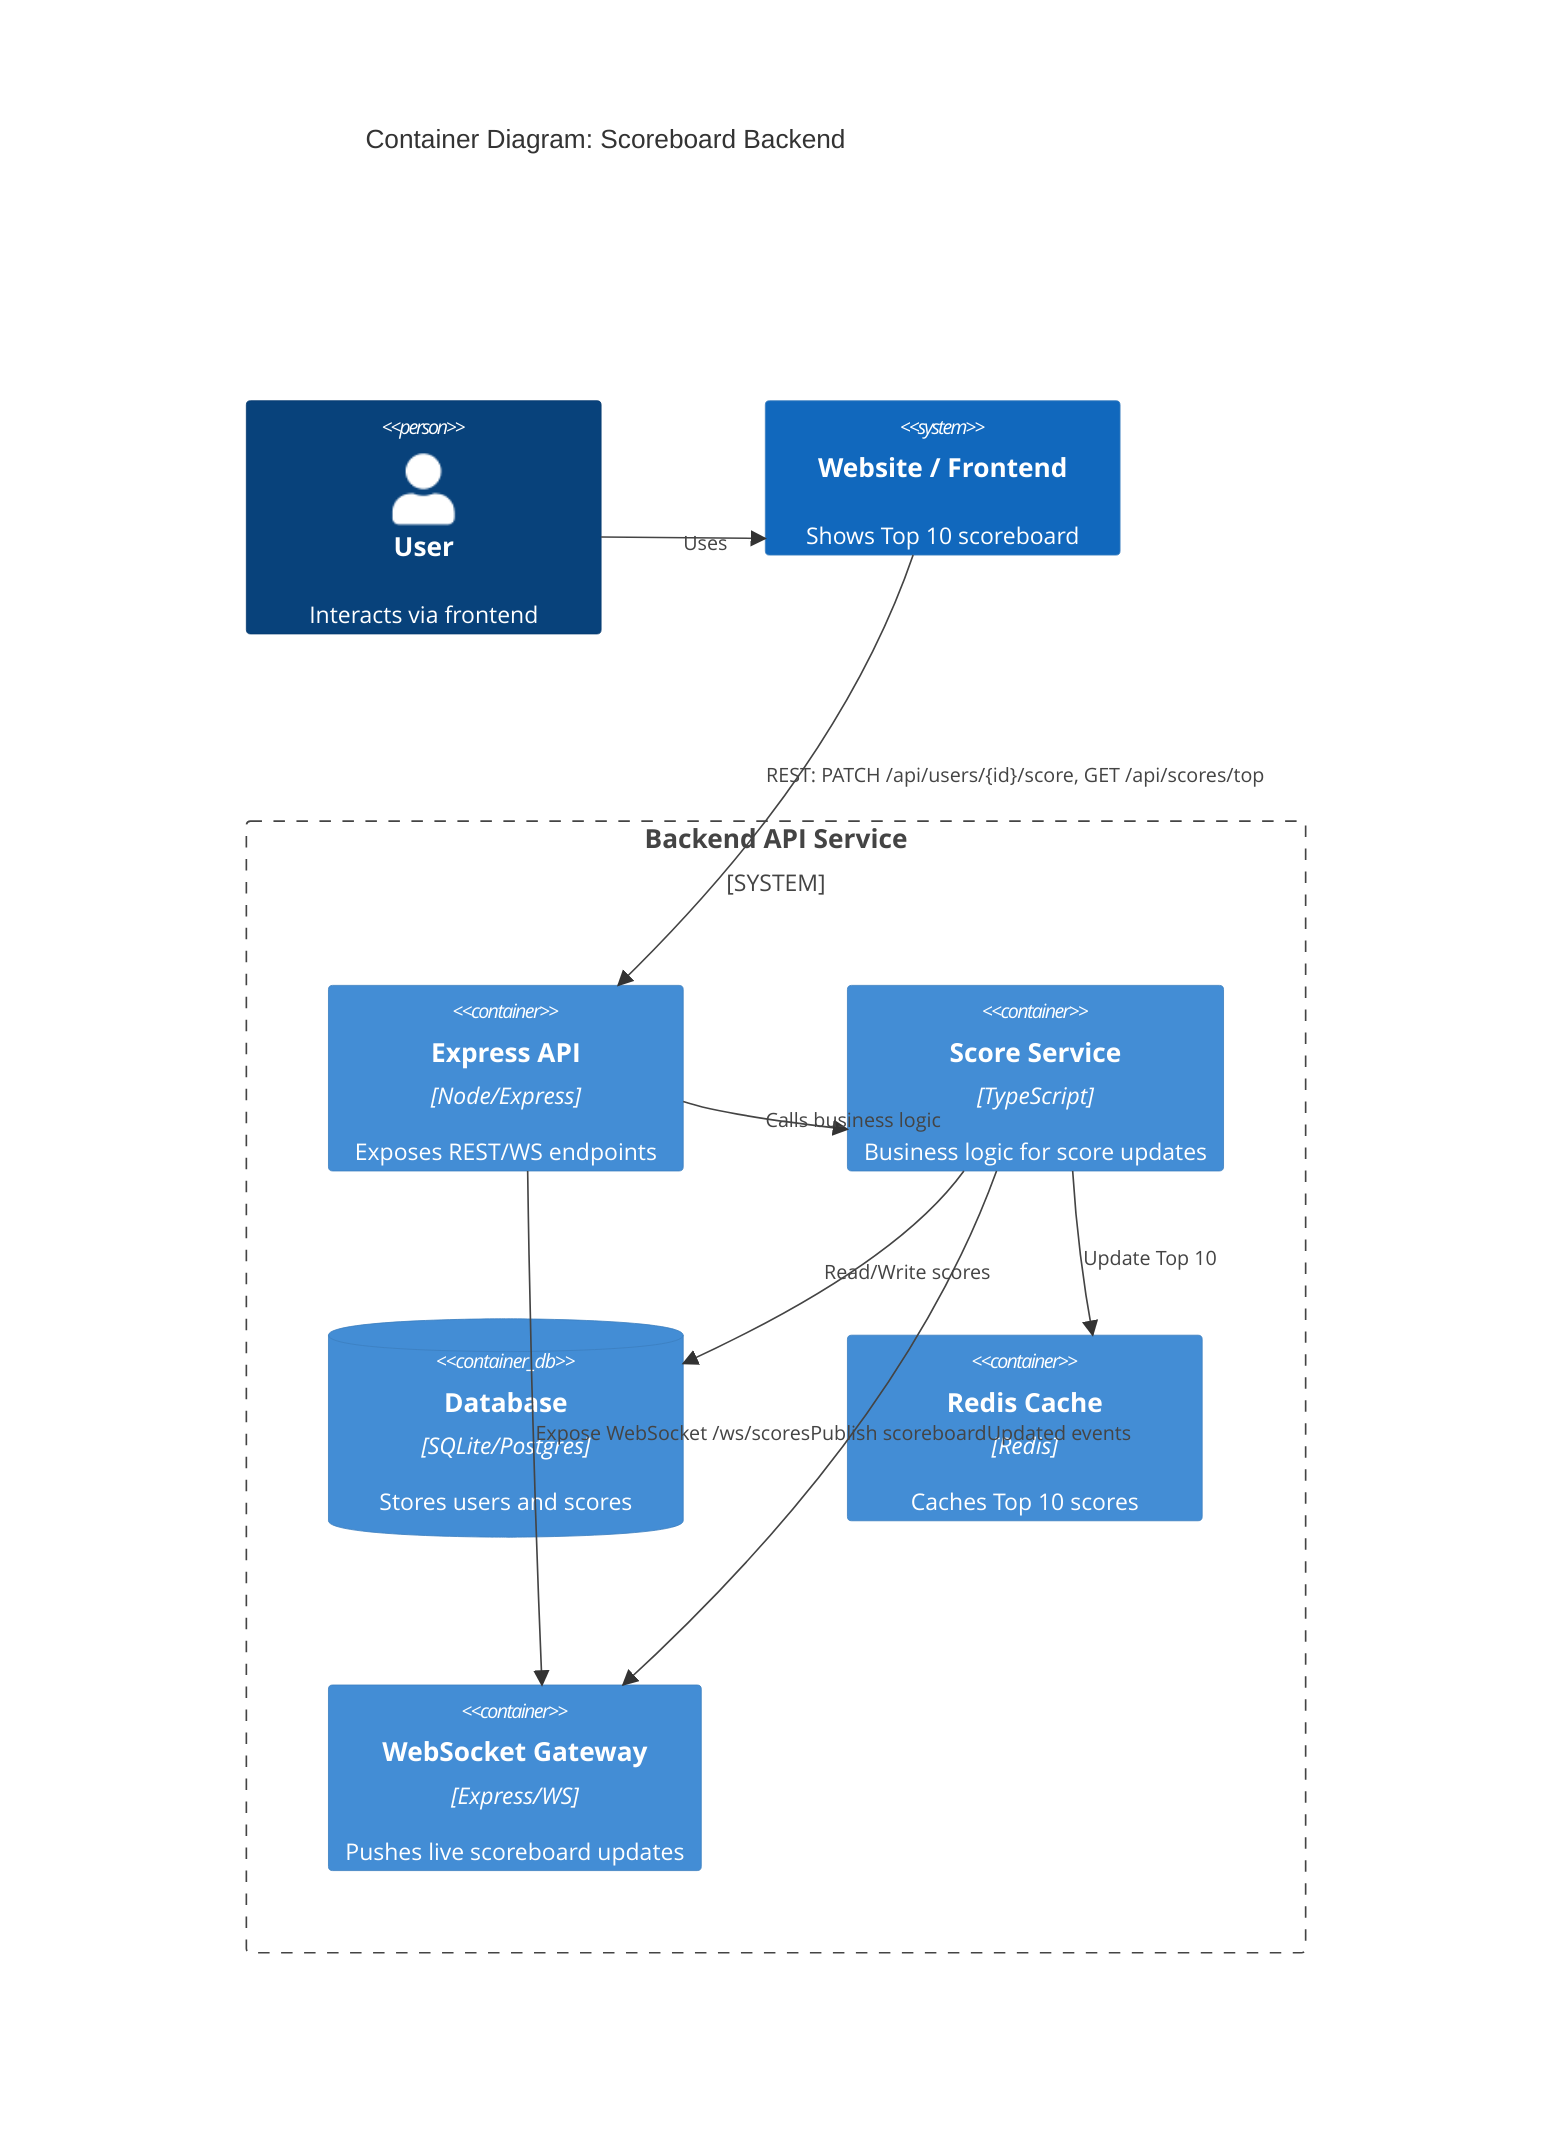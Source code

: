 C4Container
    title Container Diagram: Scoreboard Backend

    Person(user, "User", "Interacts via frontend")
    System(web, "Website / Frontend", "Shows Top 10 scoreboard")

    System_Boundary(api, "Backend API Service") {
        Container(apiSvc, "Express API", "Node/Express", "Exposes REST/WS endpoints")
        Container(service, "Score Service", "TypeScript", "Business logic for score updates")
        ContainerDb(db, "Database", "SQLite/Postgres", "Stores users and scores")
        Container(cache, "Redis Cache", "Redis", "Caches Top 10 scores")
        Container(ws, "WebSocket Gateway", "Express/WS", "Pushes live scoreboard updates")
    }

    Rel(user, web, "Uses")
    Rel(web, apiSvc, "REST: PATCH /api/users/{id}/score, GET /api/scores/top")
    Rel(apiSvc, service, "Calls business logic")
    Rel(service, db, "Read/Write scores")
    Rel(service, cache, "Update Top 10")
    Rel(service, ws, "Publish scoreboardUpdated events")
    Rel(apiSvc, ws, "Expose WebSocket /ws/scores")